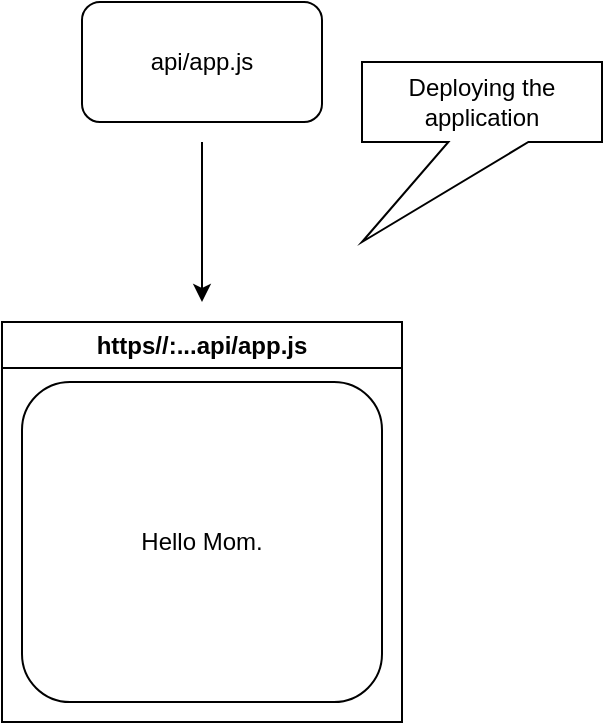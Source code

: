 <mxfile>
    <diagram id="CqRyuauvRbu1kseLQFl3" name="Page-1">
        <mxGraphModel dx="1085" dy="669" grid="1" gridSize="10" guides="1" tooltips="1" connect="1" arrows="1" fold="1" page="1" pageScale="1" pageWidth="850" pageHeight="1100" math="0" shadow="0">
            <root>
                <mxCell id="0"/>
                <mxCell id="1" parent="0"/>
                <mxCell id="2" value="api/app.js" style="rounded=1;whiteSpace=wrap;html=1;" vertex="1" parent="1">
                    <mxGeometry x="360" y="210" width="120" height="60" as="geometry"/>
                </mxCell>
                <mxCell id="6" value="" style="endArrow=classic;html=1;" edge="1" parent="1">
                    <mxGeometry width="50" height="50" relative="1" as="geometry">
                        <mxPoint x="420" y="280" as="sourcePoint"/>
                        <mxPoint x="420" y="360" as="targetPoint"/>
                    </mxGeometry>
                </mxCell>
                <mxCell id="7" value="https//:...api/app.js" style="swimlane;whiteSpace=wrap;html=1;" vertex="1" parent="1">
                    <mxGeometry x="320" y="370" width="200" height="200" as="geometry"/>
                </mxCell>
                <mxCell id="15" value="Hello Mom." style="rounded=1;whiteSpace=wrap;html=1;" vertex="1" parent="7">
                    <mxGeometry x="10" y="30" width="180" height="160" as="geometry"/>
                </mxCell>
                <mxCell id="11" value="Deploying the application" style="shape=callout;whiteSpace=wrap;html=1;perimeter=calloutPerimeter;size=50;position=0.36;position2=0;base=40;" vertex="1" parent="1">
                    <mxGeometry x="500" y="240" width="120" height="90" as="geometry"/>
                </mxCell>
            </root>
        </mxGraphModel>
    </diagram>
</mxfile>